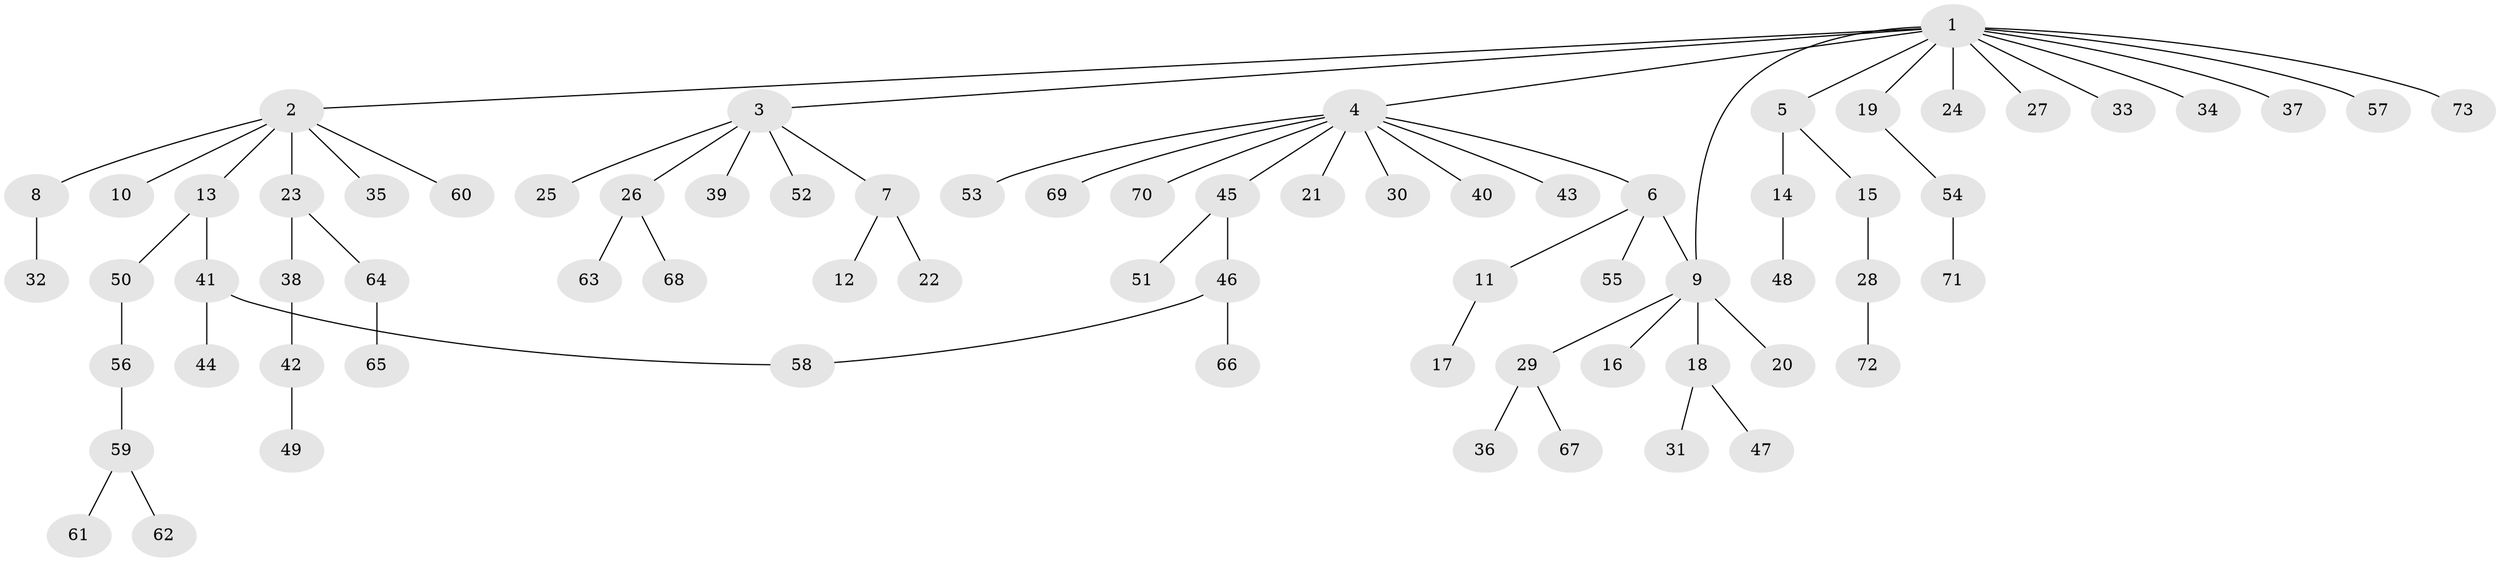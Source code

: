 // coarse degree distribution, {12: 0.019230769230769232, 6: 0.019230769230769232, 5: 0.038461538461538464, 9: 0.019230769230769232, 3: 0.07692307692307693, 4: 0.019230769230769232, 2: 0.21153846153846154, 1: 0.5961538461538461}
// Generated by graph-tools (version 1.1) at 2025/23/03/03/25 07:23:54]
// undirected, 73 vertices, 74 edges
graph export_dot {
graph [start="1"]
  node [color=gray90,style=filled];
  1;
  2;
  3;
  4;
  5;
  6;
  7;
  8;
  9;
  10;
  11;
  12;
  13;
  14;
  15;
  16;
  17;
  18;
  19;
  20;
  21;
  22;
  23;
  24;
  25;
  26;
  27;
  28;
  29;
  30;
  31;
  32;
  33;
  34;
  35;
  36;
  37;
  38;
  39;
  40;
  41;
  42;
  43;
  44;
  45;
  46;
  47;
  48;
  49;
  50;
  51;
  52;
  53;
  54;
  55;
  56;
  57;
  58;
  59;
  60;
  61;
  62;
  63;
  64;
  65;
  66;
  67;
  68;
  69;
  70;
  71;
  72;
  73;
  1 -- 2;
  1 -- 3;
  1 -- 4;
  1 -- 5;
  1 -- 9;
  1 -- 19;
  1 -- 24;
  1 -- 27;
  1 -- 33;
  1 -- 34;
  1 -- 37;
  1 -- 57;
  1 -- 73;
  2 -- 8;
  2 -- 10;
  2 -- 13;
  2 -- 23;
  2 -- 35;
  2 -- 60;
  3 -- 7;
  3 -- 25;
  3 -- 26;
  3 -- 39;
  3 -- 52;
  4 -- 6;
  4 -- 21;
  4 -- 30;
  4 -- 40;
  4 -- 43;
  4 -- 45;
  4 -- 53;
  4 -- 69;
  4 -- 70;
  5 -- 14;
  5 -- 15;
  6 -- 9;
  6 -- 11;
  6 -- 55;
  7 -- 12;
  7 -- 22;
  8 -- 32;
  9 -- 16;
  9 -- 18;
  9 -- 20;
  9 -- 29;
  11 -- 17;
  13 -- 41;
  13 -- 50;
  14 -- 48;
  15 -- 28;
  18 -- 31;
  18 -- 47;
  19 -- 54;
  23 -- 38;
  23 -- 64;
  26 -- 63;
  26 -- 68;
  28 -- 72;
  29 -- 36;
  29 -- 67;
  38 -- 42;
  41 -- 44;
  41 -- 58;
  42 -- 49;
  45 -- 46;
  45 -- 51;
  46 -- 58;
  46 -- 66;
  50 -- 56;
  54 -- 71;
  56 -- 59;
  59 -- 61;
  59 -- 62;
  64 -- 65;
}
